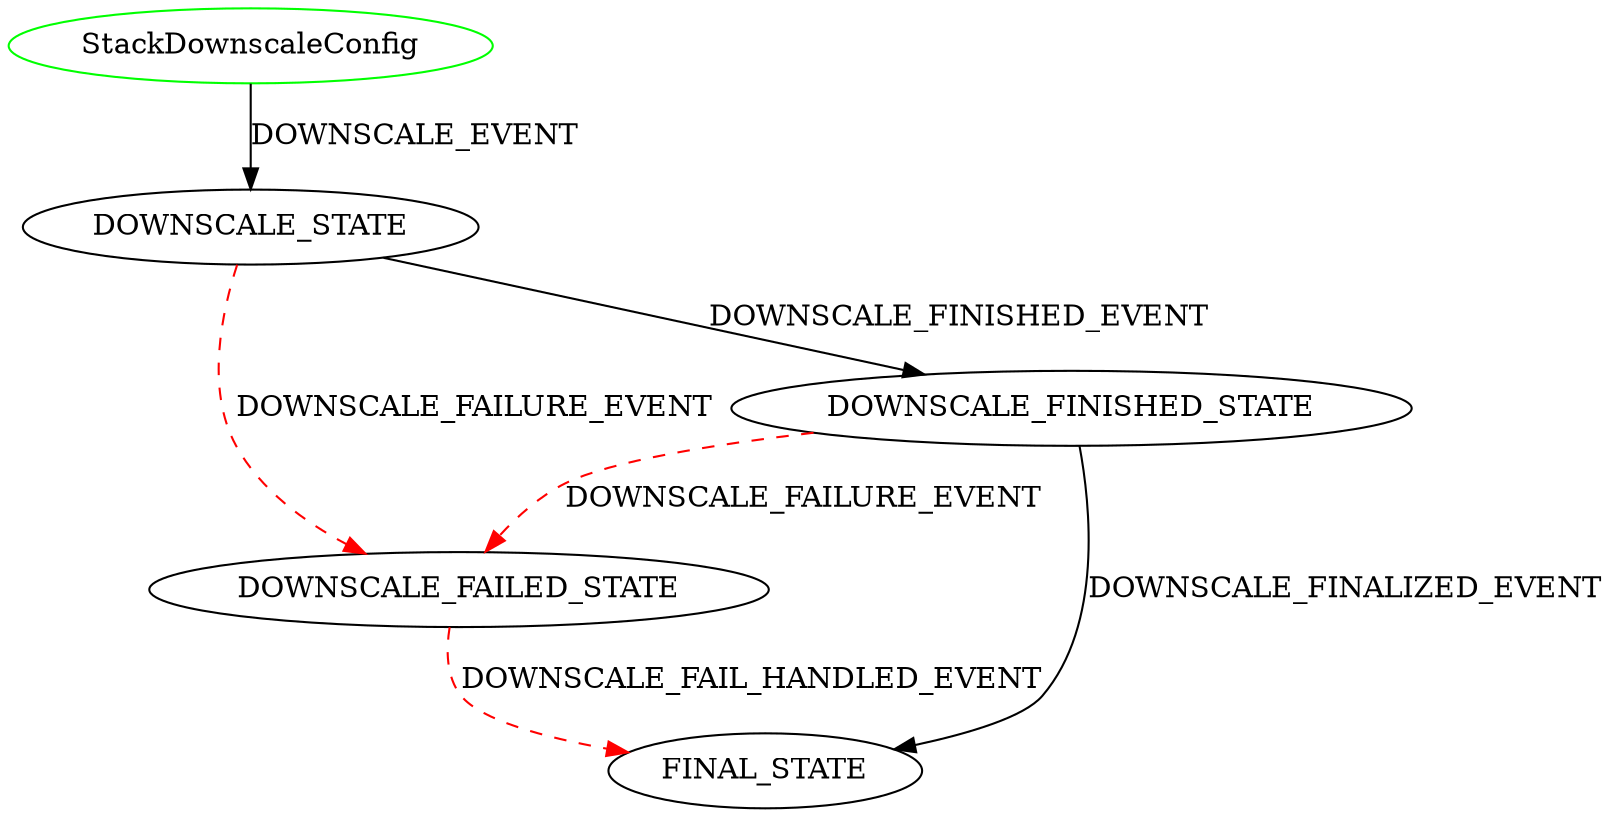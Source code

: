 digraph {
INIT_STATE [label="StackDownscaleConfig" shape=ellipse color=green];
INIT_STATE -> DOWNSCALE_STATE [label="DOWNSCALE_EVENT" color=black style=solid];
DOWNSCALE_STATE -> DOWNSCALE_FAILED_STATE [label="DOWNSCALE_FAILURE_EVENT" color=red style=dashed];
DOWNSCALE_FAILED_STATE -> FINAL_STATE [label="DOWNSCALE_FAIL_HANDLED_EVENT" color=red style=dashed];
DOWNSCALE_STATE -> DOWNSCALE_FINISHED_STATE [label="DOWNSCALE_FINISHED_EVENT" color=black style=solid];
DOWNSCALE_FINISHED_STATE -> DOWNSCALE_FAILED_STATE [label="DOWNSCALE_FAILURE_EVENT" color=red style=dashed];
DOWNSCALE_FINISHED_STATE -> FINAL_STATE [label="DOWNSCALE_FINALIZED_EVENT" color=black style=solid];
}